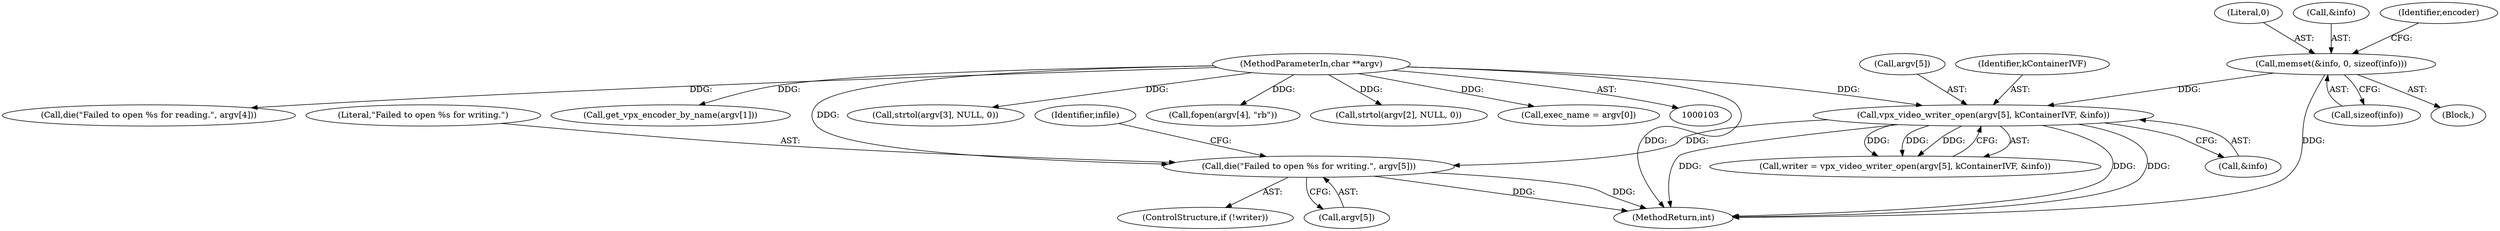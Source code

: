 digraph "0_Android_5a9753fca56f0eeb9f61e342b2fccffc364f9426_7@pointer" {
"1000353" [label="(Call,die(\"Failed to open %s for writing.\", argv[5]))"];
"1000343" [label="(Call,vpx_video_writer_open(argv[5], kContainerIVF, &info))"];
"1000105" [label="(MethodParameterIn,char **argv)"];
"1000147" [label="(Call,memset(&info, 0, sizeof(info)))"];
"1000361" [label="(Identifier,infile)"];
"1000348" [label="(Call,&info)"];
"1000150" [label="(Literal,0)"];
"1000367" [label="(Call,die(\"Failed to open %s for reading.\", argv[4]))"];
"1000343" [label="(Call,vpx_video_writer_open(argv[5], kContainerIVF, &info))"];
"1000155" [label="(Call,get_vpx_encoder_by_name(argv[1]))"];
"1000354" [label="(Literal,\"Failed to open %s for writing.\")"];
"1000191" [label="(Call,strtol(argv[3], NULL, 0))"];
"1000105" [label="(MethodParameterIn,char **argv)"];
"1000344" [label="(Call,argv[5])"];
"1000341" [label="(Call,writer = vpx_video_writer_open(argv[5], kContainerIVF, &info))"];
"1000468" [label="(MethodReturn,int)"];
"1000106" [label="(Block,)"];
"1000362" [label="(Call,fopen(argv[4], \"rb\"))"];
"1000148" [label="(Call,&info)"];
"1000350" [label="(ControlStructure,if (!writer))"];
"1000154" [label="(Identifier,encoder)"];
"1000355" [label="(Call,argv[5])"];
"1000353" [label="(Call,die(\"Failed to open %s for writing.\", argv[5]))"];
"1000147" [label="(Call,memset(&info, 0, sizeof(info)))"];
"1000181" [label="(Call,strtol(argv[2], NULL, 0))"];
"1000151" [label="(Call,sizeof(info))"];
"1000347" [label="(Identifier,kContainerIVF)"];
"1000136" [label="(Call,exec_name = argv[0])"];
"1000353" -> "1000350"  [label="AST: "];
"1000353" -> "1000355"  [label="CFG: "];
"1000354" -> "1000353"  [label="AST: "];
"1000355" -> "1000353"  [label="AST: "];
"1000361" -> "1000353"  [label="CFG: "];
"1000353" -> "1000468"  [label="DDG: "];
"1000353" -> "1000468"  [label="DDG: "];
"1000343" -> "1000353"  [label="DDG: "];
"1000105" -> "1000353"  [label="DDG: "];
"1000343" -> "1000341"  [label="AST: "];
"1000343" -> "1000348"  [label="CFG: "];
"1000344" -> "1000343"  [label="AST: "];
"1000347" -> "1000343"  [label="AST: "];
"1000348" -> "1000343"  [label="AST: "];
"1000341" -> "1000343"  [label="CFG: "];
"1000343" -> "1000468"  [label="DDG: "];
"1000343" -> "1000468"  [label="DDG: "];
"1000343" -> "1000468"  [label="DDG: "];
"1000343" -> "1000341"  [label="DDG: "];
"1000343" -> "1000341"  [label="DDG: "];
"1000343" -> "1000341"  [label="DDG: "];
"1000105" -> "1000343"  [label="DDG: "];
"1000147" -> "1000343"  [label="DDG: "];
"1000105" -> "1000103"  [label="AST: "];
"1000105" -> "1000468"  [label="DDG: "];
"1000105" -> "1000136"  [label="DDG: "];
"1000105" -> "1000155"  [label="DDG: "];
"1000105" -> "1000181"  [label="DDG: "];
"1000105" -> "1000191"  [label="DDG: "];
"1000105" -> "1000362"  [label="DDG: "];
"1000105" -> "1000367"  [label="DDG: "];
"1000147" -> "1000106"  [label="AST: "];
"1000147" -> "1000151"  [label="CFG: "];
"1000148" -> "1000147"  [label="AST: "];
"1000150" -> "1000147"  [label="AST: "];
"1000151" -> "1000147"  [label="AST: "];
"1000154" -> "1000147"  [label="CFG: "];
"1000147" -> "1000468"  [label="DDG: "];
}
